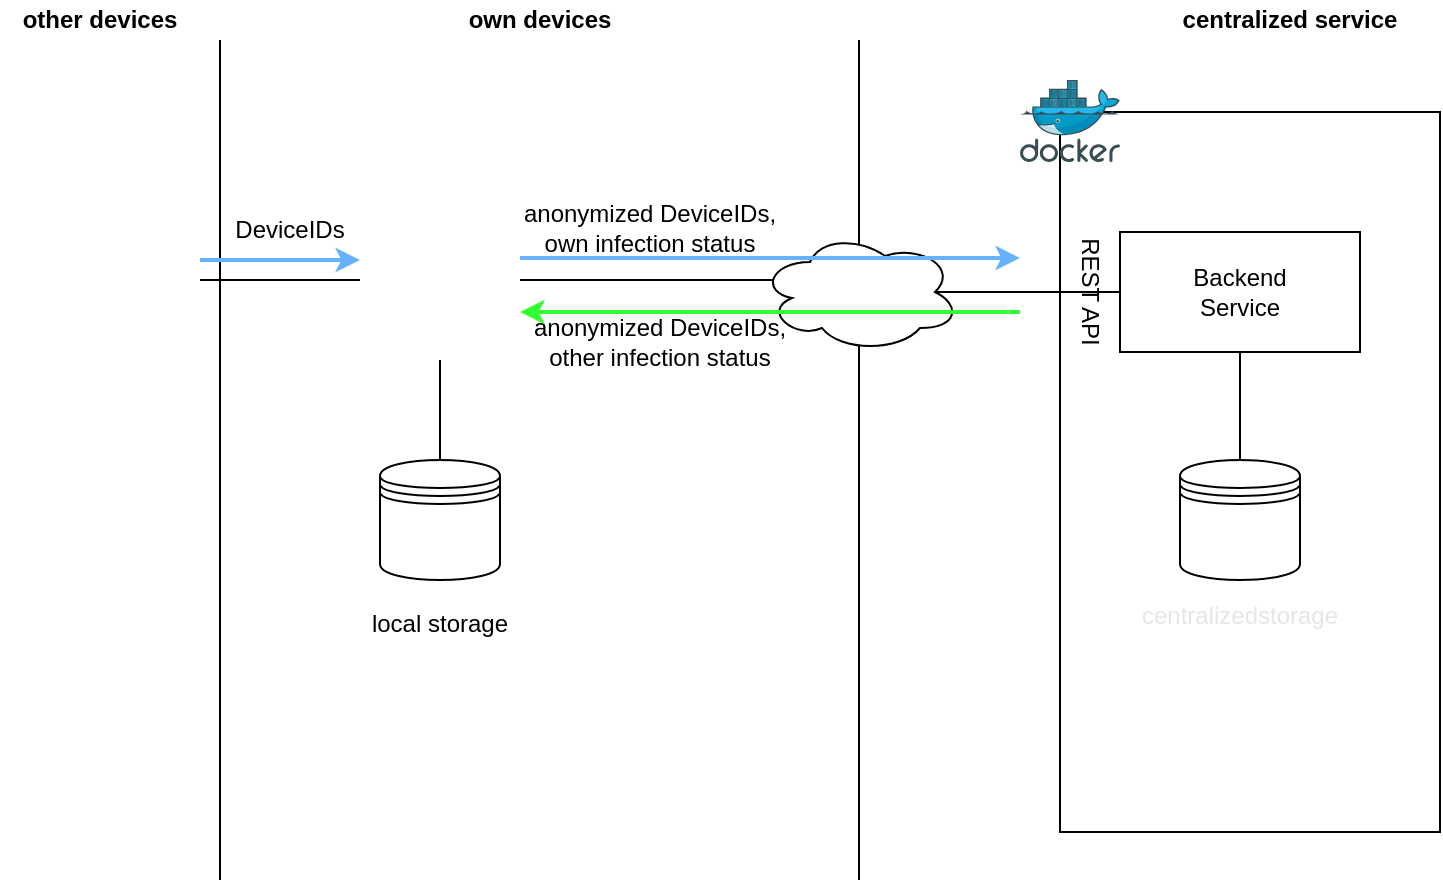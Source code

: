 <mxfile version="12.8.8" type="github">
  <diagram id="ToM_NKcduJjBZOBMQTen" name="Page-1">
    <mxGraphModel dx="1078" dy="923" grid="1" gridSize="10" guides="1" tooltips="1" connect="1" arrows="1" fold="1" page="1" pageScale="1" pageWidth="827" pageHeight="1169" math="0" shadow="0">
      <root>
        <mxCell id="0" />
        <mxCell id="1" parent="0" />
        <mxCell id="g15ZFV5F6ZTncp_oFKHQ-41" value="" style="html=1;endArrow=none;endFill=0;strokeWidth=1;fontColor=#E6E6E6;endSize=1;startSize=1;" edge="1" parent="1">
          <mxGeometry width="50" height="50" relative="1" as="geometry">
            <mxPoint x="439.5" y="460" as="sourcePoint" />
            <mxPoint x="439.5" y="40" as="targetPoint" />
          </mxGeometry>
        </mxCell>
        <mxCell id="g15ZFV5F6ZTncp_oFKHQ-13" value="" style="rounded=0;whiteSpace=wrap;html=1;fontColor=#E6E6E6;" vertex="1" parent="1">
          <mxGeometry x="540" y="76" width="190" height="360" as="geometry" />
        </mxCell>
        <mxCell id="g15ZFV5F6ZTncp_oFKHQ-3" value="" style="html=1;endArrow=none;endFill=0;strokeWidth=1;fontColor=#E6E6E6;endSize=1;startSize=1;" edge="1" parent="1">
          <mxGeometry width="50" height="50" relative="1" as="geometry">
            <mxPoint x="120" y="460" as="sourcePoint" />
            <mxPoint x="120" y="40" as="targetPoint" />
          </mxGeometry>
        </mxCell>
        <mxCell id="g15ZFV5F6ZTncp_oFKHQ-9" style="edgeStyle=none;rounded=0;orthogonalLoop=1;jettySize=auto;html=1;exitX=1;exitY=0.5;exitDx=0;exitDy=0;entryX=0;entryY=0.5;entryDx=0;entryDy=0;startSize=1;endArrow=none;endFill=0;endSize=1;strokeWidth=1;fontColor=#E6E6E6;" edge="1" parent="1" source="g15ZFV5F6ZTncp_oFKHQ-4" target="g15ZFV5F6ZTncp_oFKHQ-5">
          <mxGeometry relative="1" as="geometry" />
        </mxCell>
        <mxCell id="g15ZFV5F6ZTncp_oFKHQ-4" value="" style="shape=image;html=1;verticalAlign=top;verticalLabelPosition=bottom;labelBackgroundColor=#ffffff;imageAspect=0;aspect=fixed;image=https://cdn1.iconfinder.com/data/icons/communication-icons-10/750/Untitled-1-07-128.png;fontColor=#E6E6E6;" vertex="1" parent="1">
          <mxGeometry x="30" y="120" width="80" height="80" as="geometry" />
        </mxCell>
        <mxCell id="g15ZFV5F6ZTncp_oFKHQ-10" style="edgeStyle=none;rounded=0;orthogonalLoop=1;jettySize=auto;html=1;exitX=0.5;exitY=1;exitDx=0;exitDy=0;entryX=0.5;entryY=0;entryDx=0;entryDy=0;startSize=1;endArrow=none;endFill=0;endSize=1;strokeWidth=1;fontColor=#E6E6E6;" edge="1" parent="1" source="g15ZFV5F6ZTncp_oFKHQ-5" target="g15ZFV5F6ZTncp_oFKHQ-7">
          <mxGeometry relative="1" as="geometry" />
        </mxCell>
        <mxCell id="g15ZFV5F6ZTncp_oFKHQ-16" style="edgeStyle=none;rounded=0;orthogonalLoop=1;jettySize=auto;html=1;exitX=1;exitY=0.5;exitDx=0;exitDy=0;entryX=0.07;entryY=0.4;entryDx=0;entryDy=0;entryPerimeter=0;startSize=1;endArrow=none;endFill=0;endSize=1;strokeWidth=1;fontColor=#E6E6E6;" edge="1" parent="1" source="g15ZFV5F6ZTncp_oFKHQ-5" target="g15ZFV5F6ZTncp_oFKHQ-15">
          <mxGeometry relative="1" as="geometry" />
        </mxCell>
        <mxCell id="g15ZFV5F6ZTncp_oFKHQ-5" value="" style="shape=image;html=1;verticalAlign=top;verticalLabelPosition=bottom;labelBackgroundColor=#ffffff;imageAspect=0;aspect=fixed;image=https://cdn1.iconfinder.com/data/icons/communication-icons-10/750/Untitled-1-07-128.png;fontColor=#E6E6E6;" vertex="1" parent="1">
          <mxGeometry x="190" y="120" width="80" height="80" as="geometry" />
        </mxCell>
        <mxCell id="g15ZFV5F6ZTncp_oFKHQ-7" value="" style="shape=datastore;whiteSpace=wrap;html=1;fontColor=#E6E6E6;" vertex="1" parent="1">
          <mxGeometry x="200" y="250" width="60" height="60" as="geometry" />
        </mxCell>
        <mxCell id="g15ZFV5F6ZTncp_oFKHQ-23" style="edgeStyle=none;rounded=0;orthogonalLoop=1;jettySize=auto;html=1;exitX=0.875;exitY=0.5;exitDx=0;exitDy=0;exitPerimeter=0;startSize=1;endArrow=none;endFill=0;endSize=1;strokeWidth=1;fontColor=#E6E6E6;" edge="1" parent="1" source="g15ZFV5F6ZTncp_oFKHQ-15" target="g15ZFV5F6ZTncp_oFKHQ-19">
          <mxGeometry relative="1" as="geometry" />
        </mxCell>
        <mxCell id="g15ZFV5F6ZTncp_oFKHQ-25" style="edgeStyle=none;rounded=0;orthogonalLoop=1;jettySize=auto;html=1;exitX=0.5;exitY=1;exitDx=0;exitDy=0;entryX=0.5;entryY=0;entryDx=0;entryDy=0;startSize=1;endArrow=none;endFill=0;endSize=1;strokeWidth=1;fontColor=#E6E6E6;" edge="1" parent="1" source="g15ZFV5F6ZTncp_oFKHQ-19" target="g15ZFV5F6ZTncp_oFKHQ-24">
          <mxGeometry relative="1" as="geometry" />
        </mxCell>
        <mxCell id="g15ZFV5F6ZTncp_oFKHQ-19" value="" style="rounded=0;whiteSpace=wrap;html=1;fontColor=#E6E6E6;" vertex="1" parent="1">
          <mxGeometry x="570" y="136" width="120" height="60" as="geometry" />
        </mxCell>
        <mxCell id="g15ZFV5F6ZTncp_oFKHQ-20" value="Backend Service" style="text;html=1;strokeColor=none;fillColor=none;align=center;verticalAlign=middle;whiteSpace=wrap;rounded=0;fontColor=#000000;" vertex="1" parent="1">
          <mxGeometry x="610" y="149" width="40" height="34" as="geometry" />
        </mxCell>
        <mxCell id="g15ZFV5F6ZTncp_oFKHQ-21" value="REST API" style="text;html=1;strokeColor=none;fillColor=none;align=center;verticalAlign=middle;whiteSpace=wrap;rounded=0;fontColor=#000000;rotation=90;" vertex="1" parent="1">
          <mxGeometry x="520" y="156" width="70" height="20" as="geometry" />
        </mxCell>
        <mxCell id="g15ZFV5F6ZTncp_oFKHQ-24" value="" style="shape=datastore;whiteSpace=wrap;html=1;fontColor=#E6E6E6;" vertex="1" parent="1">
          <mxGeometry x="600" y="250" width="60" height="60" as="geometry" />
        </mxCell>
        <mxCell id="g15ZFV5F6ZTncp_oFKHQ-26" value="local storage" style="text;html=1;strokeColor=none;fillColor=none;align=center;verticalAlign=middle;whiteSpace=wrap;rounded=0;fontColor=#000000;" vertex="1" parent="1">
          <mxGeometry x="190" y="322" width="80" height="20" as="geometry" />
        </mxCell>
        <mxCell id="g15ZFV5F6ZTncp_oFKHQ-27" value="centralizedstorage" style="text;html=1;strokeColor=none;fillColor=none;align=center;verticalAlign=middle;whiteSpace=wrap;rounded=0;fontColor=#E6E6E6;" vertex="1" parent="1">
          <mxGeometry x="610" y="318" width="40" height="20" as="geometry" />
        </mxCell>
        <mxCell id="g15ZFV5F6ZTncp_oFKHQ-29" value="anonymized DeviceIDs, own infection status" style="text;html=1;strokeColor=none;fillColor=none;align=center;verticalAlign=middle;whiteSpace=wrap;rounded=0;fontColor=#000000;strokeWidth=2;" vertex="1" parent="1">
          <mxGeometry x="260" y="119" width="150" height="30" as="geometry" />
        </mxCell>
        <mxCell id="g15ZFV5F6ZTncp_oFKHQ-31" value="anonymized DeviceIDs, other infection status" style="text;html=1;strokeColor=none;fillColor=none;align=center;verticalAlign=middle;whiteSpace=wrap;rounded=0;fontColor=#000000;" vertex="1" parent="1">
          <mxGeometry x="270" y="176" width="140" height="30" as="geometry" />
        </mxCell>
        <mxCell id="g15ZFV5F6ZTncp_oFKHQ-34" value="DeviceIDs" style="text;html=1;strokeColor=none;fillColor=none;align=center;verticalAlign=middle;whiteSpace=wrap;rounded=0;fontColor=#000000;strokeWidth=2;" vertex="1" parent="1">
          <mxGeometry x="80" y="120" width="150" height="30" as="geometry" />
        </mxCell>
        <mxCell id="g15ZFV5F6ZTncp_oFKHQ-35" value="" style="endArrow=classic;html=1;strokeWidth=2;fontColor=#E6E6E6;strokeColor=#66B2FF;" edge="1" parent="1">
          <mxGeometry width="50" height="50" relative="1" as="geometry">
            <mxPoint x="110" y="150" as="sourcePoint" />
            <mxPoint x="190" y="150" as="targetPoint" />
          </mxGeometry>
        </mxCell>
        <mxCell id="g15ZFV5F6ZTncp_oFKHQ-15" value="" style="ellipse;shape=cloud;whiteSpace=wrap;html=1;align=center;fontColor=#E6E6E6;" vertex="1" parent="1">
          <mxGeometry x="390" y="136" width="100" height="60" as="geometry" />
        </mxCell>
        <mxCell id="g15ZFV5F6ZTncp_oFKHQ-30" value="" style="endArrow=classic;html=1;strokeWidth=2;fontColor=#E6E6E6;strokeColor=#66B2FF;" edge="1" parent="1">
          <mxGeometry width="50" height="50" relative="1" as="geometry">
            <mxPoint x="270" y="149" as="sourcePoint" />
            <mxPoint x="520" y="149" as="targetPoint" />
          </mxGeometry>
        </mxCell>
        <mxCell id="g15ZFV5F6ZTncp_oFKHQ-32" value="" style="endArrow=classic;html=1;strokeWidth=2;fontColor=#E6E6E6;entryX=0;entryY=0;entryDx=0;entryDy=0;strokeColor=#33FF33;" edge="1" parent="1" target="g15ZFV5F6ZTncp_oFKHQ-31">
          <mxGeometry width="50" height="50" relative="1" as="geometry">
            <mxPoint x="520" y="176" as="sourcePoint" />
            <mxPoint x="320" y="156" as="targetPoint" />
          </mxGeometry>
        </mxCell>
        <mxCell id="g15ZFV5F6ZTncp_oFKHQ-38" value="other devices" style="text;html=1;strokeColor=none;fillColor=none;align=center;verticalAlign=middle;whiteSpace=wrap;rounded=0;fontColor=#000000;fontStyle=1" vertex="1" parent="1">
          <mxGeometry x="20" y="20" width="80" height="20" as="geometry" />
        </mxCell>
        <mxCell id="g15ZFV5F6ZTncp_oFKHQ-39" value="own devices" style="text;html=1;strokeColor=none;fillColor=none;align=center;verticalAlign=middle;whiteSpace=wrap;rounded=0;fontColor=#000000;fontStyle=1" vertex="1" parent="1">
          <mxGeometry x="240" y="20" width="80" height="20" as="geometry" />
        </mxCell>
        <mxCell id="g15ZFV5F6ZTncp_oFKHQ-40" value="centralized service" style="text;html=1;strokeColor=none;fillColor=none;align=center;verticalAlign=middle;whiteSpace=wrap;rounded=0;fontColor=#000000;fontStyle=1" vertex="1" parent="1">
          <mxGeometry x="590" y="20" width="130" height="20" as="geometry" />
        </mxCell>
        <mxCell id="g15ZFV5F6ZTncp_oFKHQ-45" value="" style="shape=image;html=1;verticalAlign=top;verticalLabelPosition=bottom;labelBackgroundColor=#ffffff;imageAspect=0;aspect=fixed;image=https://cdn1.iconfinder.com/data/icons/communication-icons-10/750/Untitled-1-06-128.png;strokeWidth=2;fontColor=#000000;" vertex="1" parent="1">
          <mxGeometry x="10" y="183" width="50" height="50" as="geometry" />
        </mxCell>
        <mxCell id="g15ZFV5F6ZTncp_oFKHQ-46" value="" style="shape=image;html=1;verticalAlign=top;verticalLabelPosition=bottom;labelBackgroundColor=#ffffff;imageAspect=0;aspect=fixed;image=https://cdn1.iconfinder.com/data/icons/communication-icons-10/750/Untitled-1-06-128.png;strokeWidth=2;fontColor=#000000;" vertex="1" parent="1">
          <mxGeometry x="45" y="200" width="50" height="50" as="geometry" />
        </mxCell>
        <mxCell id="g15ZFV5F6ZTncp_oFKHQ-47" value="" style="shape=image;html=1;verticalAlign=top;verticalLabelPosition=bottom;labelBackgroundColor=#ffffff;imageAspect=0;aspect=fixed;image=https://cdn1.iconfinder.com/data/icons/communication-icons-10/750/Untitled-1-06-128.png;strokeWidth=2;fontColor=#000000;" vertex="1" parent="1">
          <mxGeometry x="80" y="196" width="50" height="50" as="geometry" />
        </mxCell>
        <mxCell id="g15ZFV5F6ZTncp_oFKHQ-49" value="" style="aspect=fixed;html=1;points=[];align=center;image;fontSize=12;image=img/lib/mscae/Docker.svg;strokeWidth=2;" vertex="1" parent="1">
          <mxGeometry x="520" y="60" width="50" height="41" as="geometry" />
        </mxCell>
      </root>
    </mxGraphModel>
  </diagram>
</mxfile>
